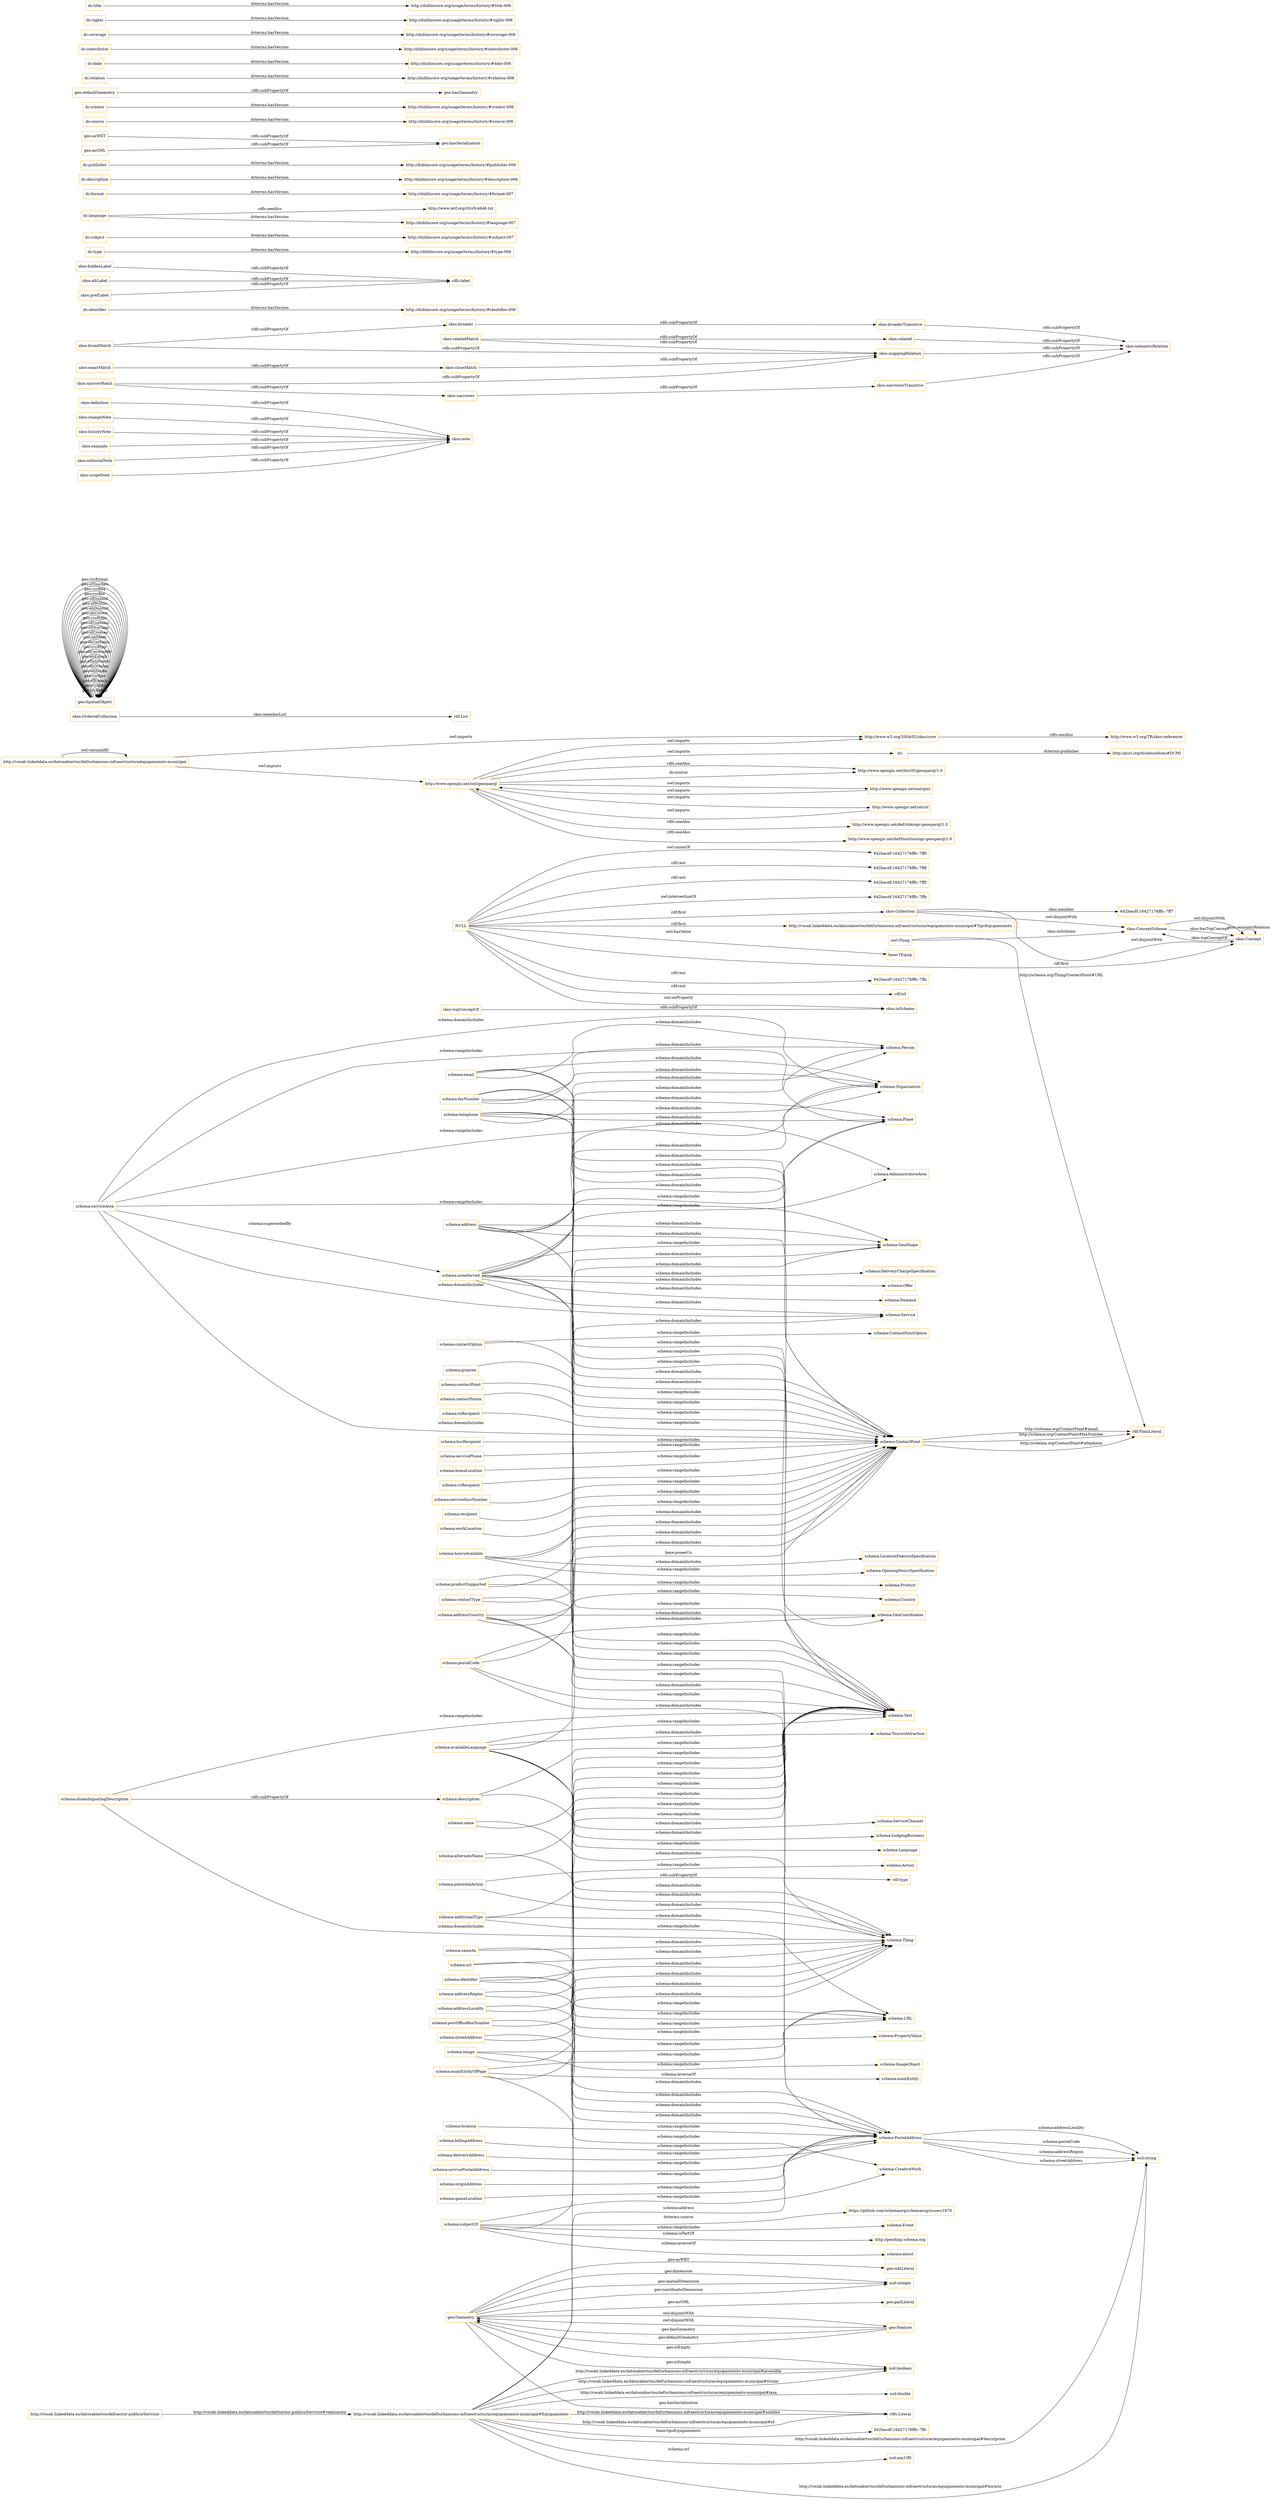 digraph ar2dtool_diagram { 
rankdir=LR;
size="1501"
node [shape = rectangle, color="orange"]; "642bacdf:16427176ffb:-7ffc" "http://vocab.linkeddata.es/datosabiertos/def/urbanismo-infraestructuras/equipamiento-municipal#TipoEquipamiento" "schema:PostalAddress" "schema:ContactPoint" "schema:Thing" "http://vocab.linkeddata.es/datosabiertos/def/sector-publico/Servicio" "http://www.opengis.net/ont/geosparql" "http://vocab.linkeddata.es/datosabiertos/def/urbanismo-infraestructuras/equipamiento-municipal#Equipamiento" "642bacdf:16427176ffb:-7ff7" "skos:OrderedCollection" "skos:Collection" "skos:ConceptScheme" "skos:Concept" "geo:Feature" "geo:Geometry" "geo:SpatialObject" ; /*classes style*/
	"schema:email" -> "schema:Text" [ label = "schema:rangeIncludes" ];
	"schema:email" -> "schema:Person" [ label = "schema:domainIncludes" ];
	"schema:email" -> "schema:Organization" [ label = "schema:domainIncludes" ];
	"schema:email" -> "schema:ContactPoint" [ label = "schema:domainIncludes" ];
	"skos:definition" -> "skos:note" [ label = "rdfs:subPropertyOf" ];
	"skos:relatedMatch" -> "skos:related" [ label = "rdfs:subPropertyOf" ];
	"skos:relatedMatch" -> "skos:mappingRelation" [ label = "rdfs:subPropertyOf" ];
	"schema:addressLocality" -> "schema:Text" [ label = "schema:rangeIncludes" ];
	"schema:addressLocality" -> "schema:PostalAddress" [ label = "schema:domainIncludes" ];
	"dc:identifier" -> "http://dublincore.org/usage/terms/history/#identifier-006" [ label = "dcterms:hasVersion" ];
	"schema:addressCountry" -> "schema:Text" [ label = "schema:rangeIncludes" ];
	"schema:addressCountry" -> "schema:Country" [ label = "schema:rangeIncludes" ];
	"schema:addressCountry" -> "schema:PostalAddress" [ label = "schema:domainIncludes" ];
	"schema:addressCountry" -> "schema:GeoShape" [ label = "schema:domainIncludes" ];
	"schema:addressCountry" -> "schema:GeoCoordinates" [ label = "schema:domainIncludes" ];
	"skos:changeNote" -> "skos:note" [ label = "rdfs:subPropertyOf" ];
	"http://vocab.linkeddata.es/datosabiertos/def/urbanismo-infraestructura/equipamiento-municipal" -> "http://vocab.linkeddata.es/datosabiertos/def/urbanismo-infraestructura/equipamiento-municipal" [ label = "owl:versionIRI" ];
	"http://vocab.linkeddata.es/datosabiertos/def/urbanismo-infraestructura/equipamiento-municipal" -> "http://www.w3.org/2004/02/skos/core" [ label = "owl:imports" ];
	"http://vocab.linkeddata.es/datosabiertos/def/urbanismo-infraestructura/equipamiento-municipal" -> "http://www.opengis.net/ont/geosparql" [ label = "owl:imports" ];
	"skos:hiddenLabel" -> "rdfs:label" [ label = "rdfs:subPropertyOf" ];
	"dc:type" -> "http://dublincore.org/usage/terms/history/#type-006" [ label = "dcterms:hasVersion" ];
	"skos:related" -> "skos:semanticRelation" [ label = "rdfs:subPropertyOf" ];
	"dc:subject" -> "http://dublincore.org/usage/terms/history/#subject-007" [ label = "dcterms:hasVersion" ];
	"schema:addressRegion" -> "schema:Text" [ label = "schema:rangeIncludes" ];
	"schema:addressRegion" -> "schema:PostalAddress" [ label = "schema:domainIncludes" ];
	"geo:Feature" -> "geo:Geometry" [ label = "owl:disjointWith" ];
	"dc:language" -> "http://www.ietf.org/rfc/rfc4646.txt" [ label = "rdfs:seeAlso" ];
	"dc:language" -> "http://dublincore.org/usage/terms/history/#language-007" [ label = "dcterms:hasVersion" ];
	"schema:potentialAction" -> "schema:Action" [ label = "schema:rangeIncludes" ];
	"schema:potentialAction" -> "schema:Thing" [ label = "schema:domainIncludes" ];
	"schema:contactPoints" -> "schema:ContactPoint" [ label = "schema:rangeIncludes" ];
	"schema:toRecipient" -> "schema:ContactPoint" [ label = "schema:rangeIncludes" ];
	"schema:postOfficeBoxNumber" -> "schema:Text" [ label = "schema:rangeIncludes" ];
	"schema:postOfficeBoxNumber" -> "schema:PostalAddress" [ label = "schema:domainIncludes" ];
	"schema:mainEntityOfPage" -> "schema:URL" [ label = "schema:rangeIncludes" ];
	"schema:mainEntityOfPage" -> "schema:CreativeWork" [ label = "schema:rangeIncludes" ];
	"schema:mainEntityOfPage" -> "schema:mainEntity" [ label = "schema:inverseOf" ];
	"schema:mainEntityOfPage" -> "schema:Thing" [ label = "schema:domainIncludes" ];
	"schema:disambiguatingDescription" -> "schema:description" [ label = "rdfs:subPropertyOf" ];
	"schema:disambiguatingDescription" -> "schema:Text" [ label = "schema:rangeIncludes" ];
	"schema:disambiguatingDescription" -> "schema:Thing" [ label = "schema:domainIncludes" ];
	"dc:format" -> "http://dublincore.org/usage/terms/history/#format-007" [ label = "dcterms:hasVersion" ];
	"schema:name" -> "schema:Text" [ label = "schema:rangeIncludes" ];
	"schema:name" -> "schema:Thing" [ label = "schema:domainIncludes" ];
	"schema:location" -> "schema:PostalAddress" [ label = "schema:rangeIncludes" ];
	"skos:ConceptScheme" -> "skos:Concept" [ label = "owl:disjointWith" ];
	"schema:productSupported" -> "schema:Text" [ label = "schema:rangeIncludes" ];
	"schema:productSupported" -> "schema:Product" [ label = "schema:rangeIncludes" ];
	"schema:productSupported" -> "schema:ContactPoint" [ label = "schema:domainIncludes" ];
	"schema:recipient" -> "schema:ContactPoint" [ label = "schema:rangeIncludes" ];
	"schema:contactType" -> "schema:Text" [ label = "schema:rangeIncludes" ];
	"schema:contactType" -> "schema:ContactPoint" [ label = "schema:domainIncludes" ];
	"skos:altLabel" -> "rdfs:label" [ label = "rdfs:subPropertyOf" ];
	"dc:" -> "http://purl.org/dc/aboutdcmi#DCMI" [ label = "dcterms:publisher" ];
	"schema:billingAddress" -> "schema:PostalAddress" [ label = "schema:rangeIncludes" ];
	"dc:description" -> "http://dublincore.org/usage/terms/history/#description-006" [ label = "dcterms:hasVersion" ];
	"skos:broader" -> "skos:broaderTransitive" [ label = "rdfs:subPropertyOf" ];
	"dc:publisher" -> "http://dublincore.org/usage/terms/history/#publisher-006" [ label = "dcterms:hasVersion" ];
	"geo:asWKT" -> "geo:hasSerialization" [ label = "rdfs:subPropertyOf" ];
	"skos:narrower" -> "skos:narrowerTransitive" [ label = "rdfs:subPropertyOf" ];
	"schema:workLocation" -> "schema:ContactPoint" [ label = "schema:rangeIncludes" ];
	"schema:postalCode" -> "schema:Text" [ label = "schema:rangeIncludes" ];
	"schema:postalCode" -> "schema:PostalAddress" [ label = "schema:domainIncludes" ];
	"schema:postalCode" -> "schema:GeoShape" [ label = "schema:domainIncludes" ];
	"schema:postalCode" -> "schema:GeoCoordinates" [ label = "schema:domainIncludes" ];
	"dc:source" -> "http://dublincore.org/usage/terms/history/#source-006" [ label = "dcterms:hasVersion" ];
	"skos:broaderTransitive" -> "skos:semanticRelation" [ label = "rdfs:subPropertyOf" ];
	"dc:creator" -> "http://dublincore.org/usage/terms/history/#creator-006" [ label = "dcterms:hasVersion" ];
	"schema:deliveryAddress" -> "schema:PostalAddress" [ label = "schema:rangeIncludes" ];
	"schema:sameAs" -> "schema:URL" [ label = "schema:rangeIncludes" ];
	"schema:sameAs" -> "schema:Thing" [ label = "schema:domainIncludes" ];
	"schema:faxNumber" -> "schema:Text" [ label = "schema:rangeIncludes" ];
	"schema:faxNumber" -> "schema:Place" [ label = "schema:domainIncludes" ];
	"schema:faxNumber" -> "schema:Person" [ label = "schema:domainIncludes" ];
	"schema:faxNumber" -> "schema:Organization" [ label = "schema:domainIncludes" ];
	"schema:faxNumber" -> "schema:ContactPoint" [ label = "schema:domainIncludes" ];
	"skos:historyNote" -> "skos:note" [ label = "rdfs:subPropertyOf" ];
	"schema:serviceArea" -> "schema:areaServed" [ label = "schema:supersededBy" ];
	"schema:serviceArea" -> "schema:Place" [ label = "schema:rangeIncludes" ];
	"schema:serviceArea" -> "schema:GeoShape" [ label = "schema:rangeIncludes" ];
	"schema:serviceArea" -> "schema:AdministrativeArea" [ label = "schema:rangeIncludes" ];
	"schema:serviceArea" -> "schema:Service" [ label = "schema:domainIncludes" ];
	"schema:serviceArea" -> "schema:Organization" [ label = "schema:domainIncludes" ];
	"schema:serviceArea" -> "schema:ContactPoint" [ label = "schema:domainIncludes" ];
	"schema:contactOption" -> "schema:ContactPointOption" [ label = "schema:rangeIncludes" ];
	"schema:contactOption" -> "schema:ContactPoint" [ label = "schema:domainIncludes" ];
	"schema:description" -> "schema:Text" [ label = "schema:rangeIncludes" ];
	"schema:description" -> "schema:Thing" [ label = "schema:domainIncludes" ];
	"geo:asGML" -> "geo:hasSerialization" [ label = "rdfs:subPropertyOf" ];
	"schema:servicePostalAddress" -> "schema:PostalAddress" [ label = "schema:rangeIncludes" ];
	"schema:additionalType" -> "rdf:type" [ label = "rdfs:subPropertyOf" ];
	"schema:additionalType" -> "schema:URL" [ label = "schema:rangeIncludes" ];
	"schema:additionalType" -> "schema:Thing" [ label = "schema:domainIncludes" ];
	"skos:broadMatch" -> "skos:broader" [ label = "rdfs:subPropertyOf" ];
	"skos:broadMatch" -> "skos:mappingRelation" [ label = "rdfs:subPropertyOf" ];
	"http://www.opengis.net/ont/geosparql" -> "http://www.opengis.net/doc/IS/geosparql/1.0" [ label = "rdfs:seeAlso" ];
	"http://www.opengis.net/ont/geosparql" -> "http://www.opengis.net/ont/gml" [ label = "owl:imports" ];
	"http://www.opengis.net/ont/geosparql" -> "http://www.opengis.net/ont/sf" [ label = "owl:imports" ];
	"http://www.opengis.net/ont/geosparql" -> "http://www.opengis.net/def/rule/ogc-geosparql/1.0" [ label = "rdfs:seeAlso" ];
	"http://www.opengis.net/ont/geosparql" -> "http://www.opengis.net/doc/IS/geosparql/1.0" [ label = "dc:source" ];
	"http://www.opengis.net/ont/geosparql" -> "dc:" [ label = "owl:imports" ];
	"http://www.opengis.net/ont/geosparql" -> "http://www.w3.org/2004/02/skos/core" [ label = "owl:imports" ];
	"http://www.opengis.net/ont/geosparql" -> "http://www.opengis.net/def/function/ogc-geosparql/1.0" [ label = "rdfs:seeAlso" ];
	"http://www.opengis.net/ont/sf" -> "http://www.opengis.net/ont/geosparql" [ label = "owl:imports" ];
	"http://www.w3.org/2004/02/skos/core" -> "http://www.w3.org/TR/skos-reference/" [ label = "rdfs:seeAlso" ];
	"schema:url" -> "schema:URL" [ label = "schema:rangeIncludes" ];
	"schema:url" -> "schema:Thing" [ label = "schema:domainIncludes" ];
	"schema:originAddress" -> "schema:PostalAddress" [ label = "schema:rangeIncludes" ];
	"schema:streetAddress" -> "schema:Text" [ label = "schema:rangeIncludes" ];
	"schema:streetAddress" -> "schema:PostalAddress" [ label = "schema:domainIncludes" ];
	"schema:gameLocation" -> "schema:PostalAddress" [ label = "schema:rangeIncludes" ];
	"schema:bccRecipient" -> "schema:ContactPoint" [ label = "schema:rangeIncludes" ];
	"schema:identifier" -> "schema:URL" [ label = "schema:rangeIncludes" ];
	"schema:identifier" -> "schema:Text" [ label = "schema:rangeIncludes" ];
	"schema:identifier" -> "schema:PropertyValue" [ label = "schema:rangeIncludes" ];
	"schema:identifier" -> "schema:Thing" [ label = "schema:domainIncludes" ];
	"skos:narrowerTransitive" -> "skos:semanticRelation" [ label = "rdfs:subPropertyOf" ];
	"schema:alternateName" -> "schema:Text" [ label = "schema:rangeIncludes" ];
	"schema:alternateName" -> "schema:Thing" [ label = "schema:domainIncludes" ];
	"NULL" -> "base:TEquip" [ label = "owl:hasValue" ];
	"NULL" -> "skos:Concept" [ label = "rdf:first" ];
	"NULL" -> "http://vocab.linkeddata.es/datosabiertos/def/urbanismo-infraestructuras/equipamiento-municipal#TipoEquipamiento" [ label = "rdf:first" ];
	"NULL" -> "642bacdf:16427176ffb:-7ffa" [ label = "rdf:rest" ];
	"NULL" -> "rdf:nil" [ label = "rdf:rest" ];
	"NULL" -> "642bacdf:16427176ffb:-7ff6" [ label = "owl:unionOf" ];
	"NULL" -> "642bacdf:16427176ffb:-7ff8" [ label = "rdf:rest" ];
	"NULL" -> "642bacdf:16427176ffb:-7ff5" [ label = "rdf:rest" ];
	"NULL" -> "skos:Collection" [ label = "rdf:first" ];
	"NULL" -> "642bacdf:16427176ffb:-7ffb" [ label = "owl:intersectionOf" ];
	"NULL" -> "skos:inScheme" [ label = "owl:onProperty" ];
	"schema:servicePhone" -> "schema:ContactPoint" [ label = "schema:rangeIncludes" ];
	"geo:defaultGeometry" -> "geo:hasGeometry" [ label = "rdfs:subPropertyOf" ];
	"skos:prefLabel" -> "rdfs:label" [ label = "rdfs:subPropertyOf" ];
	"dc:relation" -> "http://dublincore.org/usage/terms/history/#relation-006" [ label = "dcterms:hasVersion" ];
	"skos:narrowMatch" -> "skos:narrower" [ label = "rdfs:subPropertyOf" ];
	"skos:narrowMatch" -> "skos:mappingRelation" [ label = "rdfs:subPropertyOf" ];
	"schema:homeLocation" -> "schema:ContactPoint" [ label = "schema:rangeIncludes" ];
	"skos:example" -> "skos:note" [ label = "rdfs:subPropertyOf" ];
	"schema:serviceSmsNumber" -> "schema:ContactPoint" [ label = "schema:rangeIncludes" ];
	"schema:contactPoint" -> "schema:ContactPoint" [ label = "schema:rangeIncludes" ];
	"schema:ccRecipient" -> "schema:ContactPoint" [ label = "schema:rangeIncludes" ];
	"dc:date" -> "http://dublincore.org/usage/terms/history/#date-006" [ label = "dcterms:hasVersion" ];
	"schema:grantee" -> "schema:ContactPoint" [ label = "schema:rangeIncludes" ];
	"schema:areaServed" -> "schema:Demand" [ label = "schema:domainIncludes" ];
	"schema:areaServed" -> "schema:Place" [ label = "schema:rangeIncludes" ];
	"schema:areaServed" -> "schema:Organization" [ label = "schema:domainIncludes" ];
	"schema:areaServed" -> "schema:AdministrativeArea" [ label = "schema:rangeIncludes" ];
	"schema:areaServed" -> "schema:GeoShape" [ label = "schema:rangeIncludes" ];
	"schema:areaServed" -> "schema:DeliveryChargeSpecification" [ label = "schema:domainIncludes" ];
	"schema:areaServed" -> "schema:Offer" [ label = "schema:domainIncludes" ];
	"schema:areaServed" -> "schema:Text" [ label = "schema:rangeIncludes" ];
	"schema:areaServed" -> "schema:ContactPoint" [ label = "schema:domainIncludes" ];
	"schema:areaServed" -> "schema:Service" [ label = "schema:domainIncludes" ];
	"geo:Geometry" -> "geo:Feature" [ label = "owl:disjointWith" ];
	"skos:mappingRelation" -> "skos:semanticRelation" [ label = "rdfs:subPropertyOf" ];
	"schema:telephone" -> "schema:Text" [ label = "schema:rangeIncludes" ];
	"schema:telephone" -> "schema:Place" [ label = "schema:domainIncludes" ];
	"schema:telephone" -> "schema:Person" [ label = "schema:domainIncludes" ];
	"schema:telephone" -> "schema:Organization" [ label = "schema:domainIncludes" ];
	"schema:telephone" -> "schema:ContactPoint" [ label = "schema:domainIncludes" ];
	"skos:Collection" -> "skos:ConceptScheme" [ label = "owl:disjointWith" ];
	"skos:Collection" -> "skos:Concept" [ label = "owl:disjointWith" ];
	"skos:topConceptOf" -> "skos:inScheme" [ label = "rdfs:subPropertyOf" ];
	"schema:address" -> "schema:Place" [ label = "schema:domainIncludes" ];
	"schema:address" -> "schema:Person" [ label = "schema:domainIncludes" ];
	"schema:address" -> "schema:PostalAddress" [ label = "schema:rangeIncludes" ];
	"schema:address" -> "schema:GeoCoordinates" [ label = "schema:domainIncludes" ];
	"schema:address" -> "schema:Organization" [ label = "schema:domainIncludes" ];
	"schema:address" -> "schema:Text" [ label = "schema:rangeIncludes" ];
	"schema:address" -> "schema:GeoShape" [ label = "schema:domainIncludes" ];
	"skos:exactMatch" -> "skos:closeMatch" [ label = "rdfs:subPropertyOf" ];
	"schema:hoursAvailable" -> "schema:OpeningHoursSpecification" [ label = "schema:rangeIncludes" ];
	"schema:hoursAvailable" -> "schema:Service" [ label = "schema:domainIncludes" ];
	"schema:hoursAvailable" -> "schema:LocationFeatureSpecification" [ label = "schema:domainIncludes" ];
	"schema:hoursAvailable" -> "schema:ContactPoint" [ label = "schema:domainIncludes" ];
	"dc:contributor" -> "http://dublincore.org/usage/terms/history/#contributor-006" [ label = "dcterms:hasVersion" ];
	"dc:coverage" -> "http://dublincore.org/usage/terms/history/#coverage-006" [ label = "dcterms:hasVersion" ];
	"skos:editorialNote" -> "skos:note" [ label = "rdfs:subPropertyOf" ];
	"skos:closeMatch" -> "skos:mappingRelation" [ label = "rdfs:subPropertyOf" ];
	"schema:availableLanguage" -> "schema:Text" [ label = "schema:rangeIncludes" ];
	"schema:availableLanguage" -> "schema:Language" [ label = "schema:rangeIncludes" ];
	"schema:availableLanguage" -> "schema:TouristAttraction" [ label = "schema:domainIncludes" ];
	"schema:availableLanguage" -> "schema:ServiceChannel" [ label = "schema:domainIncludes" ];
	"schema:availableLanguage" -> "schema:LodgingBusiness" [ label = "schema:domainIncludes" ];
	"schema:availableLanguage" -> "schema:ContactPoint" [ label = "schema:domainIncludes" ];
	"dc:rights" -> "http://dublincore.org/usage/terms/history/#rights-006" [ label = "dcterms:hasVersion" ];
	"schema:subjectOf" -> "schema:Event" [ label = "schema:rangeIncludes" ];
	"schema:subjectOf" -> "schema:CreativeWork" [ label = "schema:rangeIncludes" ];
	"schema:subjectOf" -> "http://pending.schema.org" [ label = "schema:isPartOf" ];
	"schema:subjectOf" -> "schema:about" [ label = "schema:inverseOf" ];
	"schema:subjectOf" -> "schema:Thing" [ label = "schema:domainIncludes" ];
	"schema:subjectOf" -> "https://github.com/schemaorg/schemaorg/issues/1670" [ label = "dcterms:source" ];
	"dc:title" -> "http://dublincore.org/usage/terms/history/#title-006" [ label = "dcterms:hasVersion" ];
	"schema:image" -> "schema:URL" [ label = "schema:rangeIncludes" ];
	"schema:image" -> "schema:ImageObject" [ label = "schema:rangeIncludes" ];
	"schema:image" -> "schema:Thing" [ label = "schema:domainIncludes" ];
	"http://www.opengis.net/ont/gml" -> "http://www.opengis.net/ont/geosparql" [ label = "owl:imports" ];
	"skos:scopeNote" -> "skos:note" [ label = "rdfs:subPropertyOf" ];
	"geo:SpatialObject" -> "geo:SpatialObject" [ label = "geo:rcc8ntpp" ];
	"http://vocab.linkeddata.es/datosabiertos/def/urbanismo-infraestructuras/equipamiento-municipal#Equipamiento" -> "xsd:double" [ label = "http://vocab.linkeddata.es/datosabiertos/def/urbanismo-infraestructuras/equipamiento-municipal#tasa" ];
	"geo:Feature" -> "geo:Geometry" [ label = "geo:hasGeometry" ];
	"owl:Thing" -> "rdf:PlainLiteral" [ label = "http://schema.org/Thing/ContactPoint#URL" ];
	"http://vocab.linkeddata.es/datosabiertos/def/urbanismo-infraestructuras/equipamiento-municipal#Equipamiento" -> "rdfs:Literal" [ label = "http://vocab.linkeddata.es/datosabiertos/def/urbanismo-infraestructuras/equipamiento-municipal#id" ];
	"geo:SpatialObject" -> "geo:SpatialObject" [ label = "geo:rcc8dc" ];
	"geo:SpatialObject" -> "geo:SpatialObject" [ label = "geo:sfEquals" ];
	"geo:SpatialObject" -> "geo:SpatialObject" [ label = "geo:rcc8po" ];
	"http://vocab.linkeddata.es/datosabiertos/def/urbanismo-infraestructuras/equipamiento-municipal#Equipamiento" -> "xsd:anyURI" [ label = "schema:url" ];
	"owl:Thing" -> "skos:ConceptScheme" [ label = "skos:inScheme" ];
	"schema:PostalAddress" -> "xsd:string" [ label = "schema:addressLocality" ];
	"skos:OrderedCollection" -> "rdf:List" [ label = "skos:memberList" ];
	"http://vocab.linkeddata.es/datosabiertos/def/urbanismo-infraestructuras/equipamiento-municipal#Equipamiento" -> "rdfs:Literal" [ label = "http://vocab.linkeddata.es/datosabiertos/def/urbanismo-infraestructuras/equipamiento-municipal#nombre" ];
	"http://vocab.linkeddata.es/datosabiertos/def/urbanismo-infraestructuras/equipamiento-municipal#Equipamiento" -> "xsd:string" [ label = "http://vocab.linkeddata.es/datosabiertos/def/urbanismo-infraestructuras/equipamiento-municipal#horario" ];
	"geo:SpatialObject" -> "geo:SpatialObject" [ label = "geo:ehInside" ];
	"geo:Geometry" -> "xsd:boolean" [ label = "geo:isEmpty" ];
	"geo:Feature" -> "geo:Geometry" [ label = "geo:defaultGeometry" ];
	"http://vocab.linkeddata.es/datosabiertos/def/urbanismo-infraestructuras/equipamiento-municipal#Equipamiento" -> "xsd:string" [ label = "http://vocab.linkeddata.es/datosabiertos/def/urbanismo-infraestructuras/equipamiento-municipal#descripcion" ];
	"geo:SpatialObject" -> "geo:SpatialObject" [ label = "geo:ehOverlap" ];
	"geo:Geometry" -> "geo:wktLiteral" [ label = "geo:asWKT" ];
	"geo:Geometry" -> "xsd:integer" [ label = "geo:coordinateDimension" ];
	"geo:SpatialObject" -> "geo:SpatialObject" [ label = "geo:sfIntersects" ];
	"http://vocab.linkeddata.es/datosabiertos/def/urbanismo-infraestructuras/equipamiento-municipal#Equipamiento" -> "xsd:boolean" [ label = "http://vocab.linkeddata.es/datosabiertos/def/urbanismo-infraestructuras/equipamiento-municipal#titular" ];
	"geo:SpatialObject" -> "geo:SpatialObject" [ label = "geo:ehEquals" ];
	"geo:Geometry" -> "xsd:integer" [ label = "geo:dimension" ];
	"geo:SpatialObject" -> "geo:SpatialObject" [ label = "geo:ehCoveredBy" ];
	"http://vocab.linkeddata.es/datosabiertos/def/urbanismo-infraestructuras/equipamiento-municipal#Equipamiento" -> "schema:ContactPoint" [ label = "base:poseeUn" ];
	"geo:SpatialObject" -> "geo:SpatialObject" [ label = "geo:rcc8tpp" ];
	"skos:Concept" -> "skos:Concept" [ label = "skos:semanticRelation" ];
	"geo:SpatialObject" -> "geo:SpatialObject" [ label = "geo:ehContains" ];
	"geo:SpatialObject" -> "geo:SpatialObject" [ label = "geo:ehMeet" ];
	"geo:SpatialObject" -> "geo:SpatialObject" [ label = "geo:sfCrosses" ];
	"geo:SpatialObject" -> "geo:SpatialObject" [ label = "geo:sfOverlaps" ];
	"http://vocab.linkeddata.es/datosabiertos/def/sector-publico/Servicio" -> "http://vocab.linkeddata.es/datosabiertos/def/urbanismo-infraestructuras/equipamiento-municipal#Equipamiento" [ label = "http://vocab.linkeddata.es/datosabiertos/def/sector-publico/Servicio#realizacion" ];
	"geo:Geometry" -> "geo:gmlLiteral" [ label = "geo:asGML" ];
	"schema:PostalAddress" -> "xsd:string" [ label = "schema:postalCode" ];
	"skos:ConceptScheme" -> "skos:Concept" [ label = "skos:hasTopConcept" ];
	"geo:SpatialObject" -> "geo:SpatialObject" [ label = "geo:sfContains" ];
	"schema:ContactPoint" -> "rdf:PlainLiteral" [ label = "http://schema.org/ContactPoint#faxNumber" ];
	"geo:Geometry" -> "xsd:integer" [ label = "geo:spatialDimension" ];
	"geo:Geometry" -> "xsd:boolean" [ label = "geo:isSimple" ];
	"geo:SpatialObject" -> "geo:SpatialObject" [ label = "geo:rcc8tppi" ];
	"geo:SpatialObject" -> "geo:SpatialObject" [ label = "geo:ehCovers" ];
	"http://vocab.linkeddata.es/datosabiertos/def/urbanismo-infraestructuras/equipamiento-municipal#Equipamiento" -> "schema:PostalAddress" [ label = "schema:address" ];
	"http://vocab.linkeddata.es/datosabiertos/def/urbanismo-infraestructuras/equipamiento-municipal#Equipamiento" -> "xsd:boolean" [ label = "http://vocab.linkeddata.es/datosabiertos/def/urbanismo-infraestructuras/equipamiento-municipal#accesible" ];
	"geo:Geometry" -> "rdfs:Literal" [ label = "geo:hasSerialization" ];
	"geo:SpatialObject" -> "geo:SpatialObject" [ label = "geo:ehDisjoint" ];
	"schema:ContactPoint" -> "rdf:PlainLiteral" [ label = "http://schema.org/ContactPoint#telephone" ];
	"http://vocab.linkeddata.es/datosabiertos/def/urbanismo-infraestructuras/equipamiento-municipal#Equipamiento" -> "642bacdf:16427176ffb:-7ffc" [ label = "base:tipoEquipamiento" ];
	"geo:SpatialObject" -> "geo:SpatialObject" [ label = "geo:sfWithin" ];
	"geo:SpatialObject" -> "geo:SpatialObject" [ label = "geo:sfDisjoint" ];
	"skos:Concept" -> "skos:ConceptScheme" [ label = "skos:topConceptOf" ];
	"schema:PostalAddress" -> "xsd:string" [ label = "schema:addressRegion" ];
	"skos:Collection" -> "642bacdf:16427176ffb:-7ff7" [ label = "skos:member" ];
	"geo:SpatialObject" -> "geo:SpatialObject" [ label = "geo:rcc8ec" ];
	"geo:SpatialObject" -> "geo:SpatialObject" [ label = "geo:rcc8eq" ];
	"geo:SpatialObject" -> "geo:SpatialObject" [ label = "geo:sfTouches" ];
	"geo:SpatialObject" -> "geo:SpatialObject" [ label = "geo:rcc8ntppi" ];
	"schema:ContactPoint" -> "rdf:PlainLiteral" [ label = "http://schema.org/ContactPoint#email" ];
	"schema:PostalAddress" -> "xsd:string" [ label = "schema:streetAddress" ];

}
